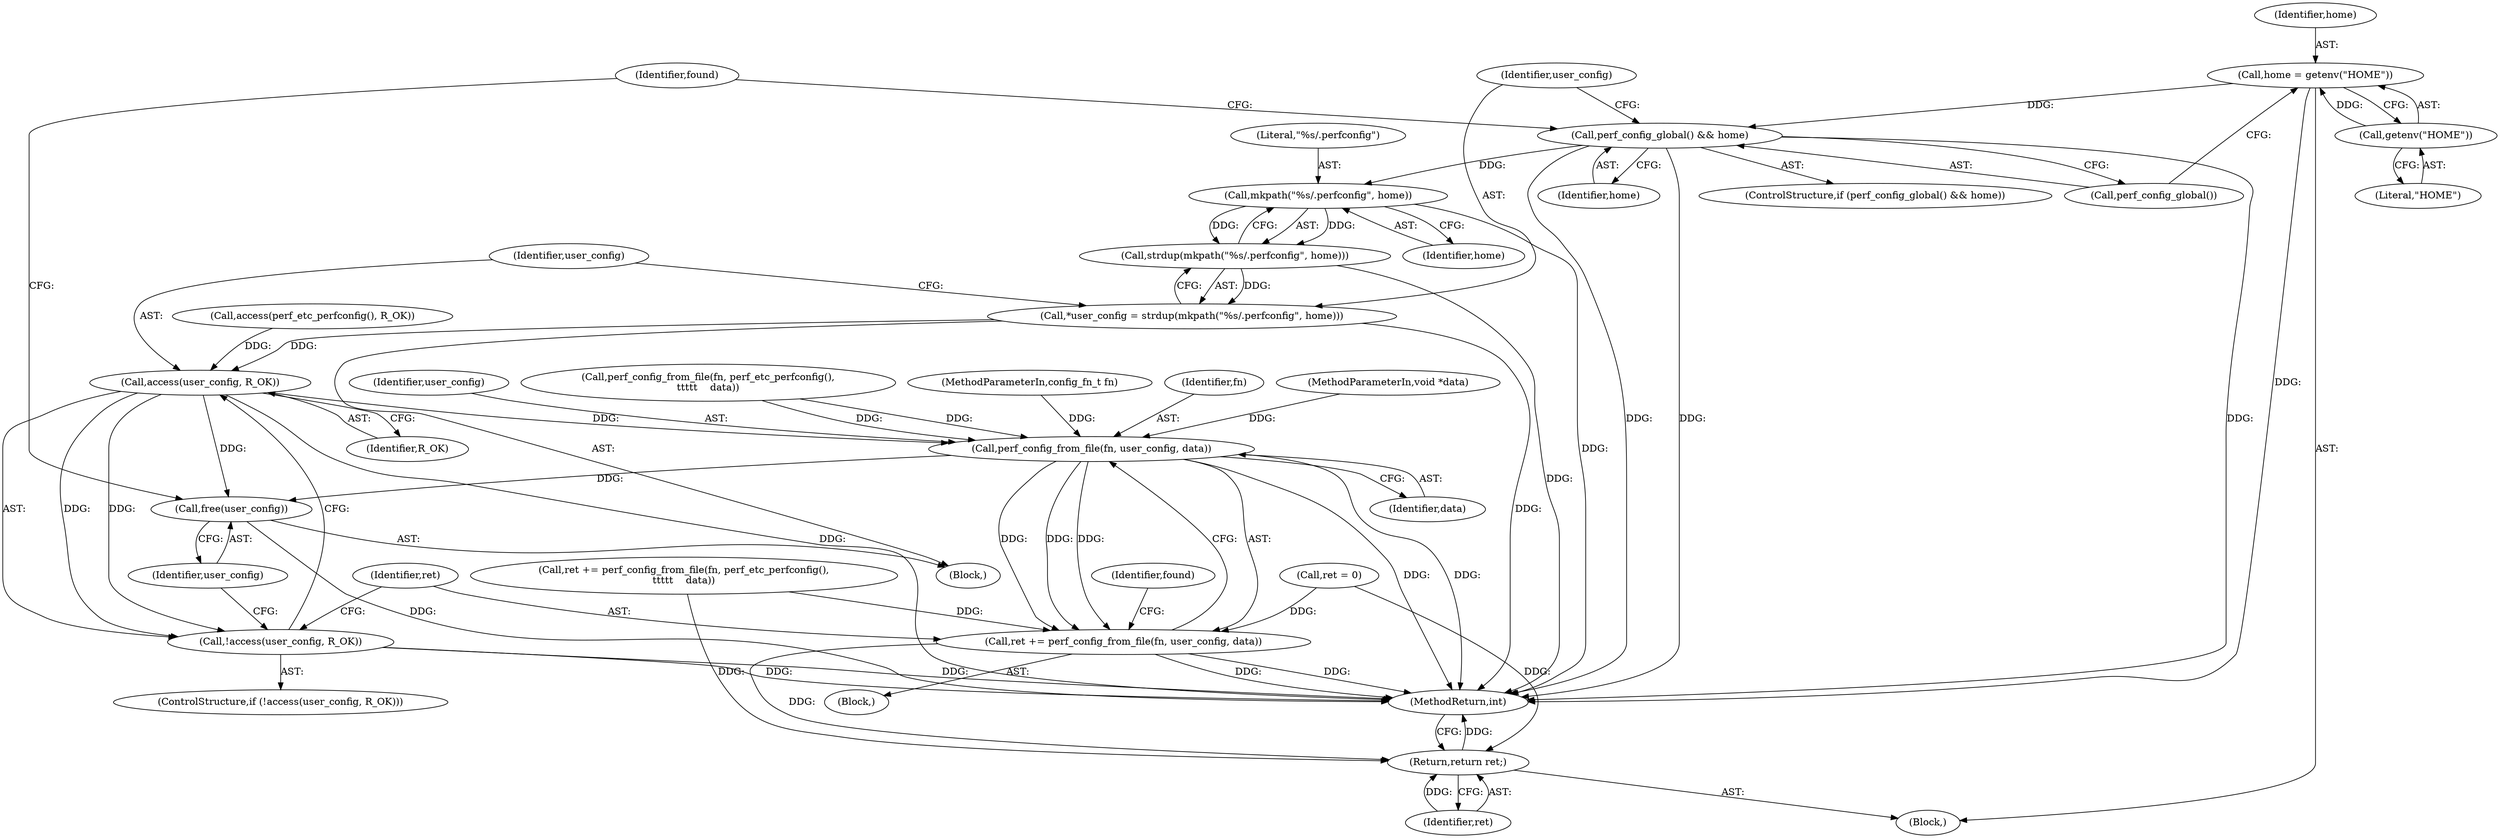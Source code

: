 digraph "0_linux_aba8d056078e47350d85b06a9cabd5afcc4b72ea@API" {
"1000141" [label="(Call,home = getenv(\"HOME\"))"];
"1000143" [label="(Call,getenv(\"HOME\"))"];
"1000146" [label="(Call,perf_config_global() && home)"];
"1000154" [label="(Call,mkpath(\"%s/.perfconfig\", home))"];
"1000153" [label="(Call,strdup(mkpath(\"%s/.perfconfig\", home)))"];
"1000151" [label="(Call,*user_config = strdup(mkpath(\"%s/.perfconfig\", home)))"];
"1000159" [label="(Call,access(user_config, R_OK))"];
"1000158" [label="(Call,!access(user_config, R_OK))"];
"1000165" [label="(Call,perf_config_from_file(fn, user_config, data))"];
"1000163" [label="(Call,ret += perf_config_from_file(fn, user_config, data))"];
"1000181" [label="(Return,return ret;)"];
"1000172" [label="(Call,free(user_config))"];
"1000147" [label="(Call,perf_config_global())"];
"1000183" [label="(MethodReturn,int)"];
"1000155" [label="(Literal,\"%s/.perfconfig\")"];
"1000142" [label="(Identifier,home)"];
"1000103" [label="(MethodParameterIn,void *data)"];
"1000176" [label="(Identifier,found)"];
"1000173" [label="(Identifier,user_config)"];
"1000167" [label="(Identifier,user_config)"];
"1000145" [label="(ControlStructure,if (perf_config_global() && home))"];
"1000134" [label="(Call,perf_config_from_file(fn, perf_etc_perfconfig(),\n\t\t\t\t\t    data))"];
"1000157" [label="(ControlStructure,if (!access(user_config, R_OK)))"];
"1000158" [label="(Call,!access(user_config, R_OK))"];
"1000161" [label="(Identifier,R_OK)"];
"1000149" [label="(Block,)"];
"1000151" [label="(Call,*user_config = strdup(mkpath(\"%s/.perfconfig\", home)))"];
"1000159" [label="(Call,access(user_config, R_OK))"];
"1000164" [label="(Identifier,ret)"];
"1000148" [label="(Identifier,home)"];
"1000143" [label="(Call,getenv(\"HOME\"))"];
"1000162" [label="(Block,)"];
"1000172" [label="(Call,free(user_config))"];
"1000132" [label="(Call,ret += perf_config_from_file(fn, perf_etc_perfconfig(),\n\t\t\t\t\t    data))"];
"1000102" [label="(MethodParameterIn,config_fn_t fn)"];
"1000153" [label="(Call,strdup(mkpath(\"%s/.perfconfig\", home)))"];
"1000160" [label="(Identifier,user_config)"];
"1000166" [label="(Identifier,fn)"];
"1000106" [label="(Call,ret = 0)"];
"1000144" [label="(Literal,\"HOME\")"];
"1000165" [label="(Call,perf_config_from_file(fn, user_config, data))"];
"1000146" [label="(Call,perf_config_global() && home)"];
"1000163" [label="(Call,ret += perf_config_from_file(fn, user_config, data))"];
"1000170" [label="(Identifier,found)"];
"1000128" [label="(Call,access(perf_etc_perfconfig(), R_OK))"];
"1000168" [label="(Identifier,data)"];
"1000104" [label="(Block,)"];
"1000182" [label="(Identifier,ret)"];
"1000181" [label="(Return,return ret;)"];
"1000156" [label="(Identifier,home)"];
"1000154" [label="(Call,mkpath(\"%s/.perfconfig\", home))"];
"1000141" [label="(Call,home = getenv(\"HOME\"))"];
"1000152" [label="(Identifier,user_config)"];
"1000141" -> "1000104"  [label="AST: "];
"1000141" -> "1000143"  [label="CFG: "];
"1000142" -> "1000141"  [label="AST: "];
"1000143" -> "1000141"  [label="AST: "];
"1000147" -> "1000141"  [label="CFG: "];
"1000141" -> "1000183"  [label="DDG: "];
"1000143" -> "1000141"  [label="DDG: "];
"1000141" -> "1000146"  [label="DDG: "];
"1000143" -> "1000144"  [label="CFG: "];
"1000144" -> "1000143"  [label="AST: "];
"1000146" -> "1000145"  [label="AST: "];
"1000146" -> "1000147"  [label="CFG: "];
"1000146" -> "1000148"  [label="CFG: "];
"1000147" -> "1000146"  [label="AST: "];
"1000148" -> "1000146"  [label="AST: "];
"1000152" -> "1000146"  [label="CFG: "];
"1000176" -> "1000146"  [label="CFG: "];
"1000146" -> "1000183"  [label="DDG: "];
"1000146" -> "1000183"  [label="DDG: "];
"1000146" -> "1000183"  [label="DDG: "];
"1000146" -> "1000154"  [label="DDG: "];
"1000154" -> "1000153"  [label="AST: "];
"1000154" -> "1000156"  [label="CFG: "];
"1000155" -> "1000154"  [label="AST: "];
"1000156" -> "1000154"  [label="AST: "];
"1000153" -> "1000154"  [label="CFG: "];
"1000154" -> "1000183"  [label="DDG: "];
"1000154" -> "1000153"  [label="DDG: "];
"1000154" -> "1000153"  [label="DDG: "];
"1000153" -> "1000151"  [label="AST: "];
"1000151" -> "1000153"  [label="CFG: "];
"1000153" -> "1000183"  [label="DDG: "];
"1000153" -> "1000151"  [label="DDG: "];
"1000151" -> "1000149"  [label="AST: "];
"1000152" -> "1000151"  [label="AST: "];
"1000160" -> "1000151"  [label="CFG: "];
"1000151" -> "1000183"  [label="DDG: "];
"1000151" -> "1000159"  [label="DDG: "];
"1000159" -> "1000158"  [label="AST: "];
"1000159" -> "1000161"  [label="CFG: "];
"1000160" -> "1000159"  [label="AST: "];
"1000161" -> "1000159"  [label="AST: "];
"1000158" -> "1000159"  [label="CFG: "];
"1000159" -> "1000183"  [label="DDG: "];
"1000159" -> "1000158"  [label="DDG: "];
"1000159" -> "1000158"  [label="DDG: "];
"1000128" -> "1000159"  [label="DDG: "];
"1000159" -> "1000165"  [label="DDG: "];
"1000159" -> "1000172"  [label="DDG: "];
"1000158" -> "1000157"  [label="AST: "];
"1000164" -> "1000158"  [label="CFG: "];
"1000173" -> "1000158"  [label="CFG: "];
"1000158" -> "1000183"  [label="DDG: "];
"1000158" -> "1000183"  [label="DDG: "];
"1000165" -> "1000163"  [label="AST: "];
"1000165" -> "1000168"  [label="CFG: "];
"1000166" -> "1000165"  [label="AST: "];
"1000167" -> "1000165"  [label="AST: "];
"1000168" -> "1000165"  [label="AST: "];
"1000163" -> "1000165"  [label="CFG: "];
"1000165" -> "1000183"  [label="DDG: "];
"1000165" -> "1000183"  [label="DDG: "];
"1000165" -> "1000163"  [label="DDG: "];
"1000165" -> "1000163"  [label="DDG: "];
"1000165" -> "1000163"  [label="DDG: "];
"1000134" -> "1000165"  [label="DDG: "];
"1000134" -> "1000165"  [label="DDG: "];
"1000102" -> "1000165"  [label="DDG: "];
"1000103" -> "1000165"  [label="DDG: "];
"1000165" -> "1000172"  [label="DDG: "];
"1000163" -> "1000162"  [label="AST: "];
"1000164" -> "1000163"  [label="AST: "];
"1000170" -> "1000163"  [label="CFG: "];
"1000163" -> "1000183"  [label="DDG: "];
"1000163" -> "1000183"  [label="DDG: "];
"1000106" -> "1000163"  [label="DDG: "];
"1000132" -> "1000163"  [label="DDG: "];
"1000163" -> "1000181"  [label="DDG: "];
"1000181" -> "1000104"  [label="AST: "];
"1000181" -> "1000182"  [label="CFG: "];
"1000182" -> "1000181"  [label="AST: "];
"1000183" -> "1000181"  [label="CFG: "];
"1000181" -> "1000183"  [label="DDG: "];
"1000182" -> "1000181"  [label="DDG: "];
"1000106" -> "1000181"  [label="DDG: "];
"1000132" -> "1000181"  [label="DDG: "];
"1000172" -> "1000149"  [label="AST: "];
"1000172" -> "1000173"  [label="CFG: "];
"1000173" -> "1000172"  [label="AST: "];
"1000176" -> "1000172"  [label="CFG: "];
"1000172" -> "1000183"  [label="DDG: "];
}
